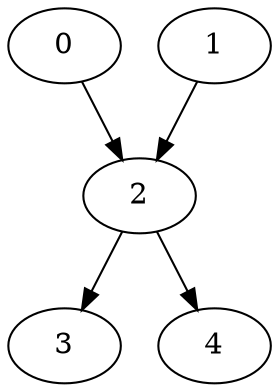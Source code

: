 digraph "test" {
	0	 [Weight=15];
	1	 [Weight=20];
    2	 [Weight=30];
	0 -> 2	 [Weight=3];
   	3	 [Weight=18];
	4	 [Weight=18];
    1 -> 2	 [Weight=4];
	2 -> 3	 [Weight=4];
	2 -> 4	 [Weight=4];
}